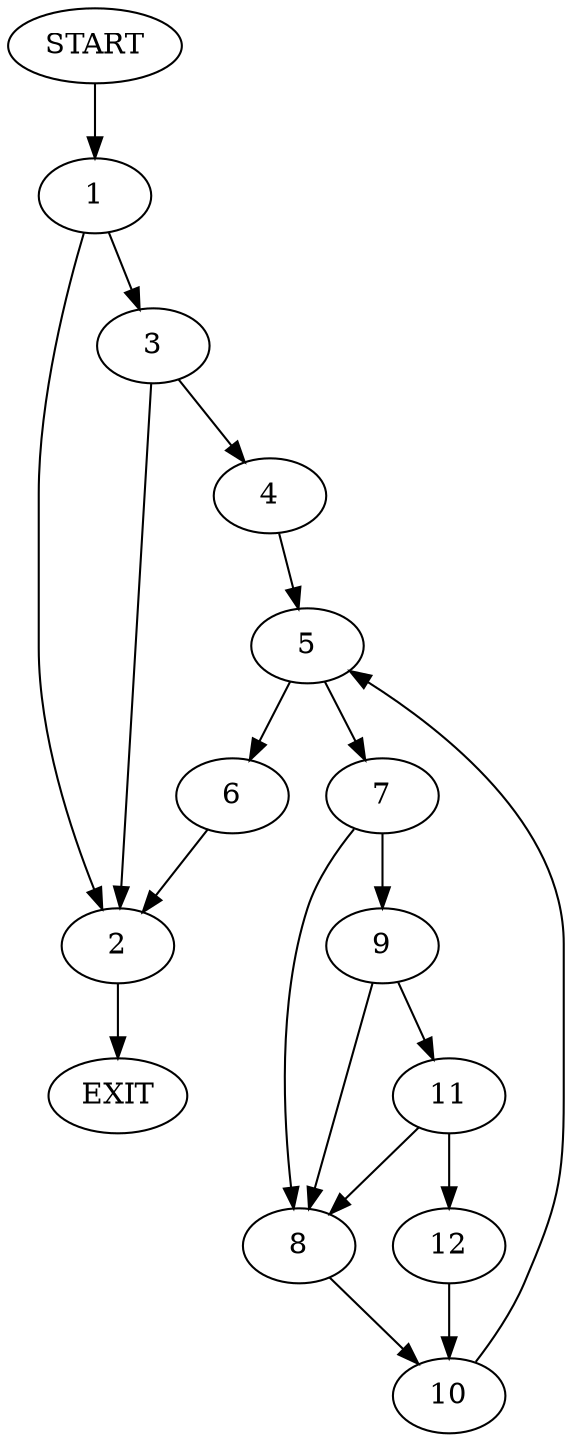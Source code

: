 digraph {
0 [label="START"]
13 [label="EXIT"]
0 -> 1
1 -> 2
1 -> 3
2 -> 13
3 -> 2
3 -> 4
4 -> 5
5 -> 6
5 -> 7
7 -> 8
7 -> 9
6 -> 2
8 -> 10
9 -> 8
9 -> 11
11 -> 12
11 -> 8
12 -> 10
10 -> 5
}
